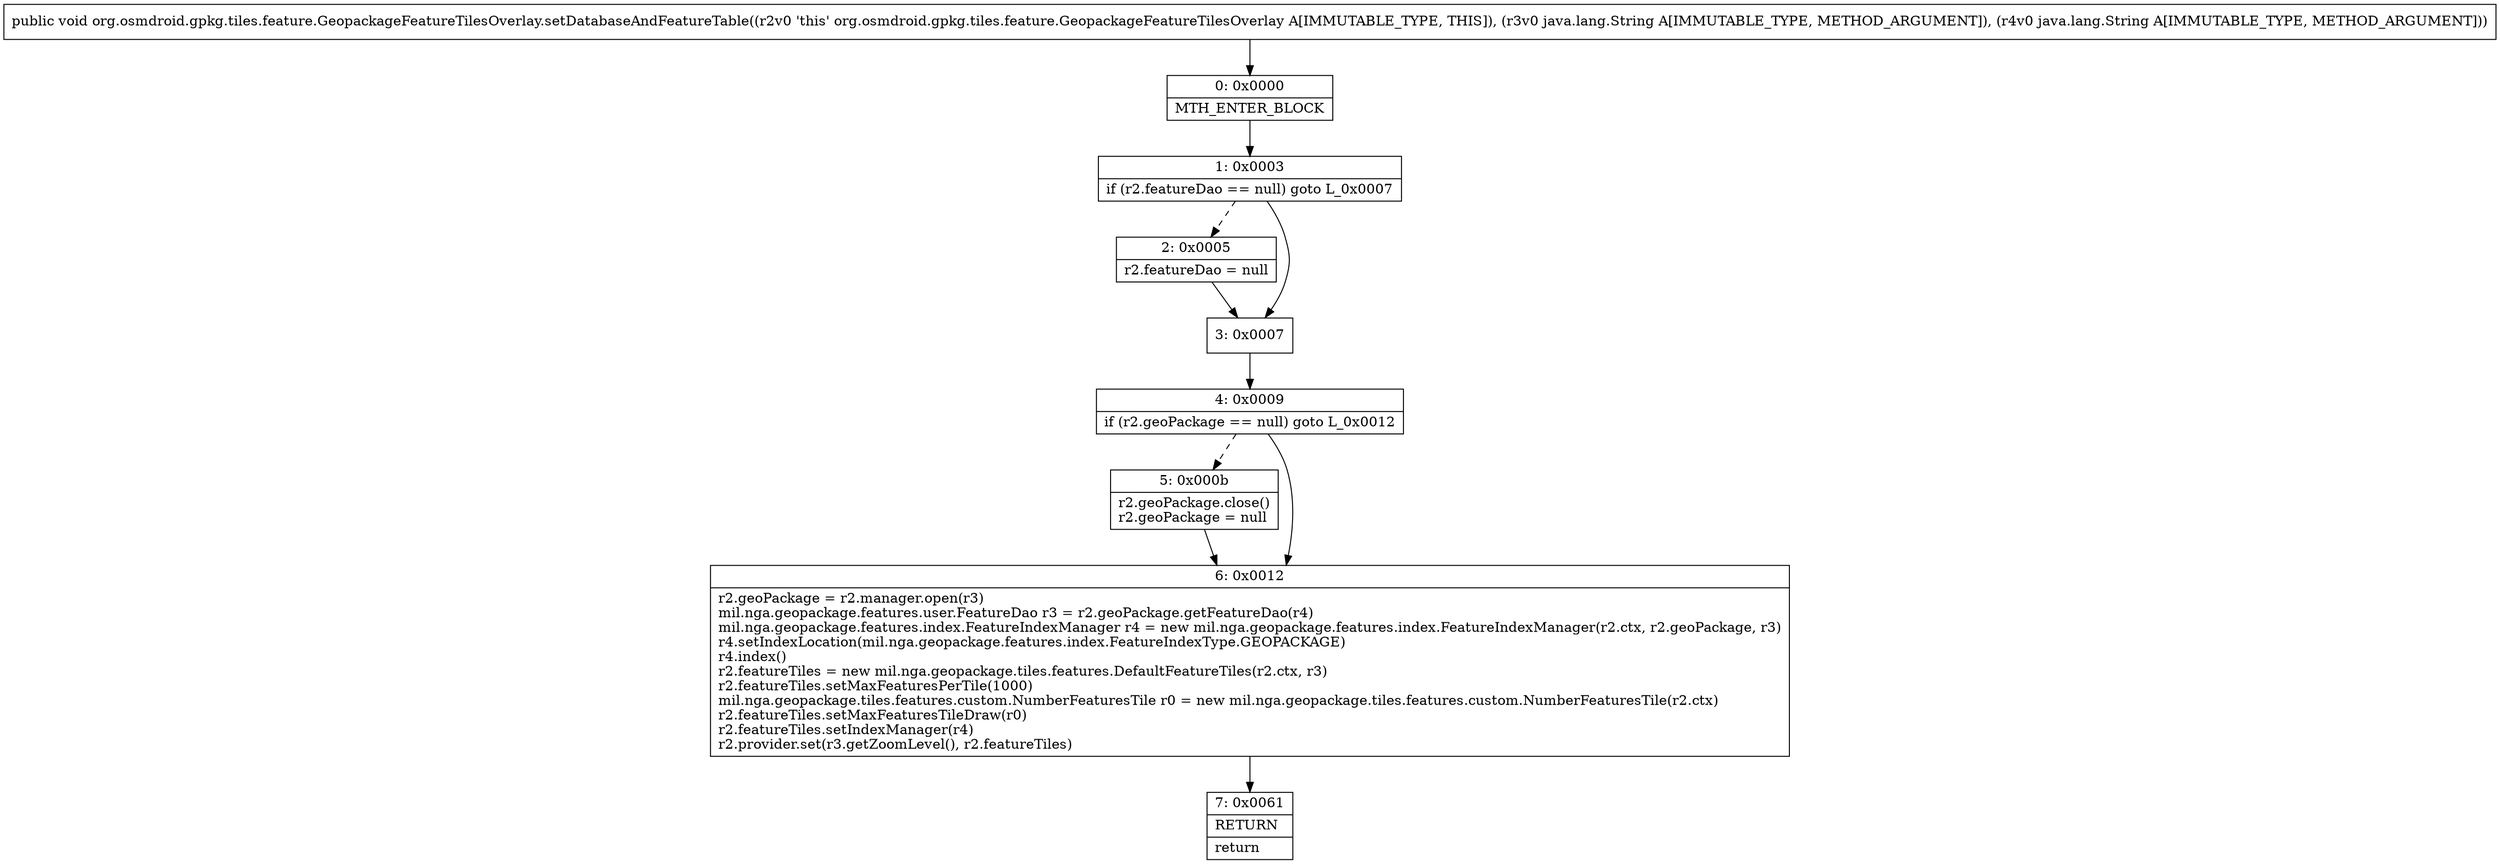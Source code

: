 digraph "CFG fororg.osmdroid.gpkg.tiles.feature.GeopackageFeatureTilesOverlay.setDatabaseAndFeatureTable(Ljava\/lang\/String;Ljava\/lang\/String;)V" {
Node_0 [shape=record,label="{0\:\ 0x0000|MTH_ENTER_BLOCK\l}"];
Node_1 [shape=record,label="{1\:\ 0x0003|if (r2.featureDao == null) goto L_0x0007\l}"];
Node_2 [shape=record,label="{2\:\ 0x0005|r2.featureDao = null\l}"];
Node_3 [shape=record,label="{3\:\ 0x0007}"];
Node_4 [shape=record,label="{4\:\ 0x0009|if (r2.geoPackage == null) goto L_0x0012\l}"];
Node_5 [shape=record,label="{5\:\ 0x000b|r2.geoPackage.close()\lr2.geoPackage = null\l}"];
Node_6 [shape=record,label="{6\:\ 0x0012|r2.geoPackage = r2.manager.open(r3)\lmil.nga.geopackage.features.user.FeatureDao r3 = r2.geoPackage.getFeatureDao(r4)\lmil.nga.geopackage.features.index.FeatureIndexManager r4 = new mil.nga.geopackage.features.index.FeatureIndexManager(r2.ctx, r2.geoPackage, r3)\lr4.setIndexLocation(mil.nga.geopackage.features.index.FeatureIndexType.GEOPACKAGE)\lr4.index()\lr2.featureTiles = new mil.nga.geopackage.tiles.features.DefaultFeatureTiles(r2.ctx, r3)\lr2.featureTiles.setMaxFeaturesPerTile(1000)\lmil.nga.geopackage.tiles.features.custom.NumberFeaturesTile r0 = new mil.nga.geopackage.tiles.features.custom.NumberFeaturesTile(r2.ctx)\lr2.featureTiles.setMaxFeaturesTileDraw(r0)\lr2.featureTiles.setIndexManager(r4)\lr2.provider.set(r3.getZoomLevel(), r2.featureTiles)\l}"];
Node_7 [shape=record,label="{7\:\ 0x0061|RETURN\l|return\l}"];
MethodNode[shape=record,label="{public void org.osmdroid.gpkg.tiles.feature.GeopackageFeatureTilesOverlay.setDatabaseAndFeatureTable((r2v0 'this' org.osmdroid.gpkg.tiles.feature.GeopackageFeatureTilesOverlay A[IMMUTABLE_TYPE, THIS]), (r3v0 java.lang.String A[IMMUTABLE_TYPE, METHOD_ARGUMENT]), (r4v0 java.lang.String A[IMMUTABLE_TYPE, METHOD_ARGUMENT])) }"];
MethodNode -> Node_0;
Node_0 -> Node_1;
Node_1 -> Node_2[style=dashed];
Node_1 -> Node_3;
Node_2 -> Node_3;
Node_3 -> Node_4;
Node_4 -> Node_5[style=dashed];
Node_4 -> Node_6;
Node_5 -> Node_6;
Node_6 -> Node_7;
}

